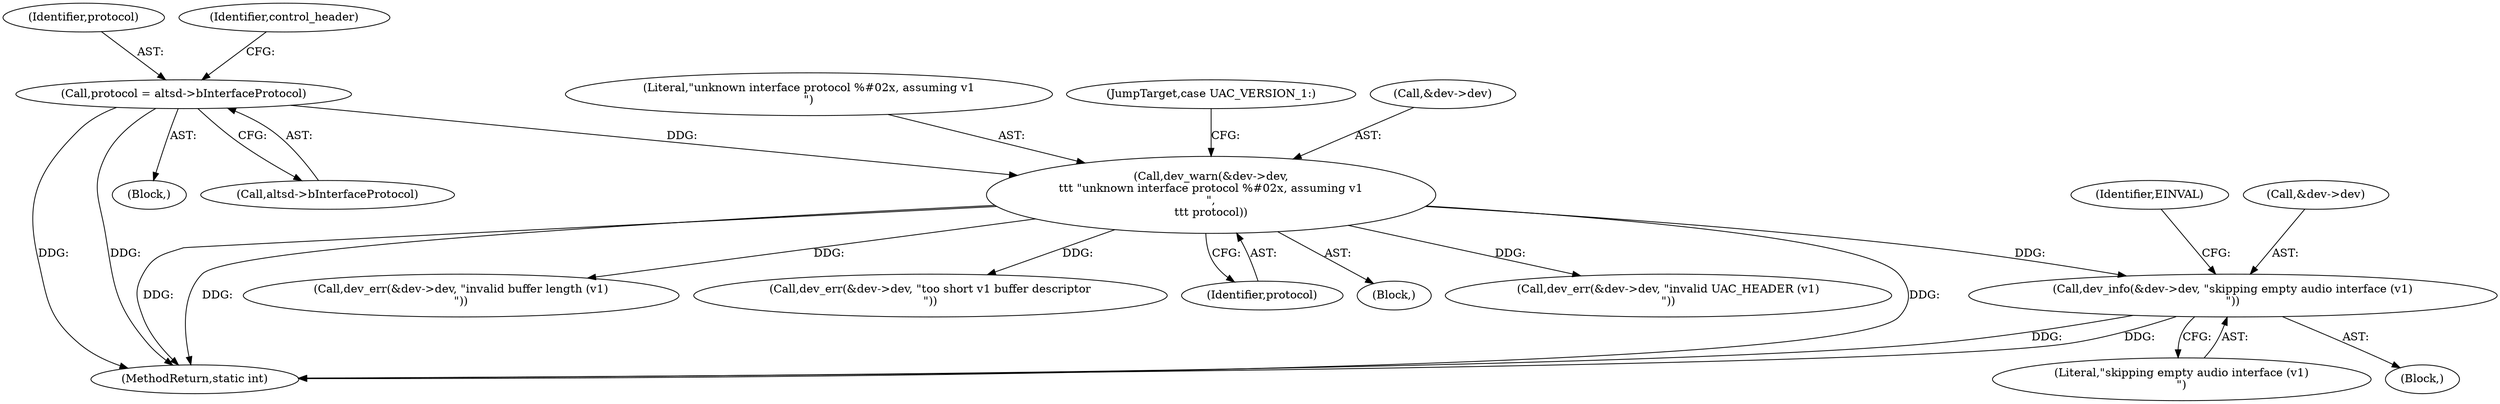 digraph "0_linux_bfc81a8bc18e3c4ba0cbaa7666ff76be2f998991@pointer" {
"1000229" [label="(Call,dev_info(&dev->dev, \"skipping empty audio interface (v1)\n\"))"];
"1000194" [label="(Call,dev_warn(&dev->dev,\n\t\t\t \"unknown interface protocol %#02x, assuming v1\n\",\n\t\t\t protocol))"];
"1000145" [label="(Call,protocol = altsd->bInterfaceProtocol)"];
"1000234" [label="(Literal,\"skipping empty audio interface (v1)\n\")"];
"1000192" [label="(Block,)"];
"1000199" [label="(Literal,\"unknown interface protocol %#02x, assuming v1\n\")"];
"1000267" [label="(Call,dev_err(&dev->dev, \"invalid UAC_HEADER (v1)\n\"))"];
"1000237" [label="(Identifier,EINVAL)"];
"1000147" [label="(Call,altsd->bInterfaceProtocol)"];
"1000201" [label="(JumpTarget,case UAC_VERSION_1:)"];
"1000145" [label="(Call,protocol = altsd->bInterfaceProtocol)"];
"1000194" [label="(Call,dev_warn(&dev->dev,\n\t\t\t \"unknown interface protocol %#02x, assuming v1\n\",\n\t\t\t protocol))"];
"1000389" [label="(MethodReturn,static int)"];
"1000146" [label="(Identifier,protocol)"];
"1000230" [label="(Call,&dev->dev)"];
"1000107" [label="(Block,)"];
"1000195" [label="(Call,&dev->dev)"];
"1000152" [label="(Identifier,control_header)"];
"1000245" [label="(Call,dev_err(&dev->dev, \"invalid buffer length (v1)\n\"))"];
"1000214" [label="(Call,dev_err(&dev->dev, \"too short v1 buffer descriptor\n\"))"];
"1000229" [label="(Call,dev_info(&dev->dev, \"skipping empty audio interface (v1)\n\"))"];
"1000200" [label="(Identifier,protocol)"];
"1000228" [label="(Block,)"];
"1000229" -> "1000228"  [label="AST: "];
"1000229" -> "1000234"  [label="CFG: "];
"1000230" -> "1000229"  [label="AST: "];
"1000234" -> "1000229"  [label="AST: "];
"1000237" -> "1000229"  [label="CFG: "];
"1000229" -> "1000389"  [label="DDG: "];
"1000229" -> "1000389"  [label="DDG: "];
"1000194" -> "1000229"  [label="DDG: "];
"1000194" -> "1000192"  [label="AST: "];
"1000194" -> "1000200"  [label="CFG: "];
"1000195" -> "1000194"  [label="AST: "];
"1000199" -> "1000194"  [label="AST: "];
"1000200" -> "1000194"  [label="AST: "];
"1000201" -> "1000194"  [label="CFG: "];
"1000194" -> "1000389"  [label="DDG: "];
"1000194" -> "1000389"  [label="DDG: "];
"1000194" -> "1000389"  [label="DDG: "];
"1000145" -> "1000194"  [label="DDG: "];
"1000194" -> "1000214"  [label="DDG: "];
"1000194" -> "1000245"  [label="DDG: "];
"1000194" -> "1000267"  [label="DDG: "];
"1000145" -> "1000107"  [label="AST: "];
"1000145" -> "1000147"  [label="CFG: "];
"1000146" -> "1000145"  [label="AST: "];
"1000147" -> "1000145"  [label="AST: "];
"1000152" -> "1000145"  [label="CFG: "];
"1000145" -> "1000389"  [label="DDG: "];
"1000145" -> "1000389"  [label="DDG: "];
}
